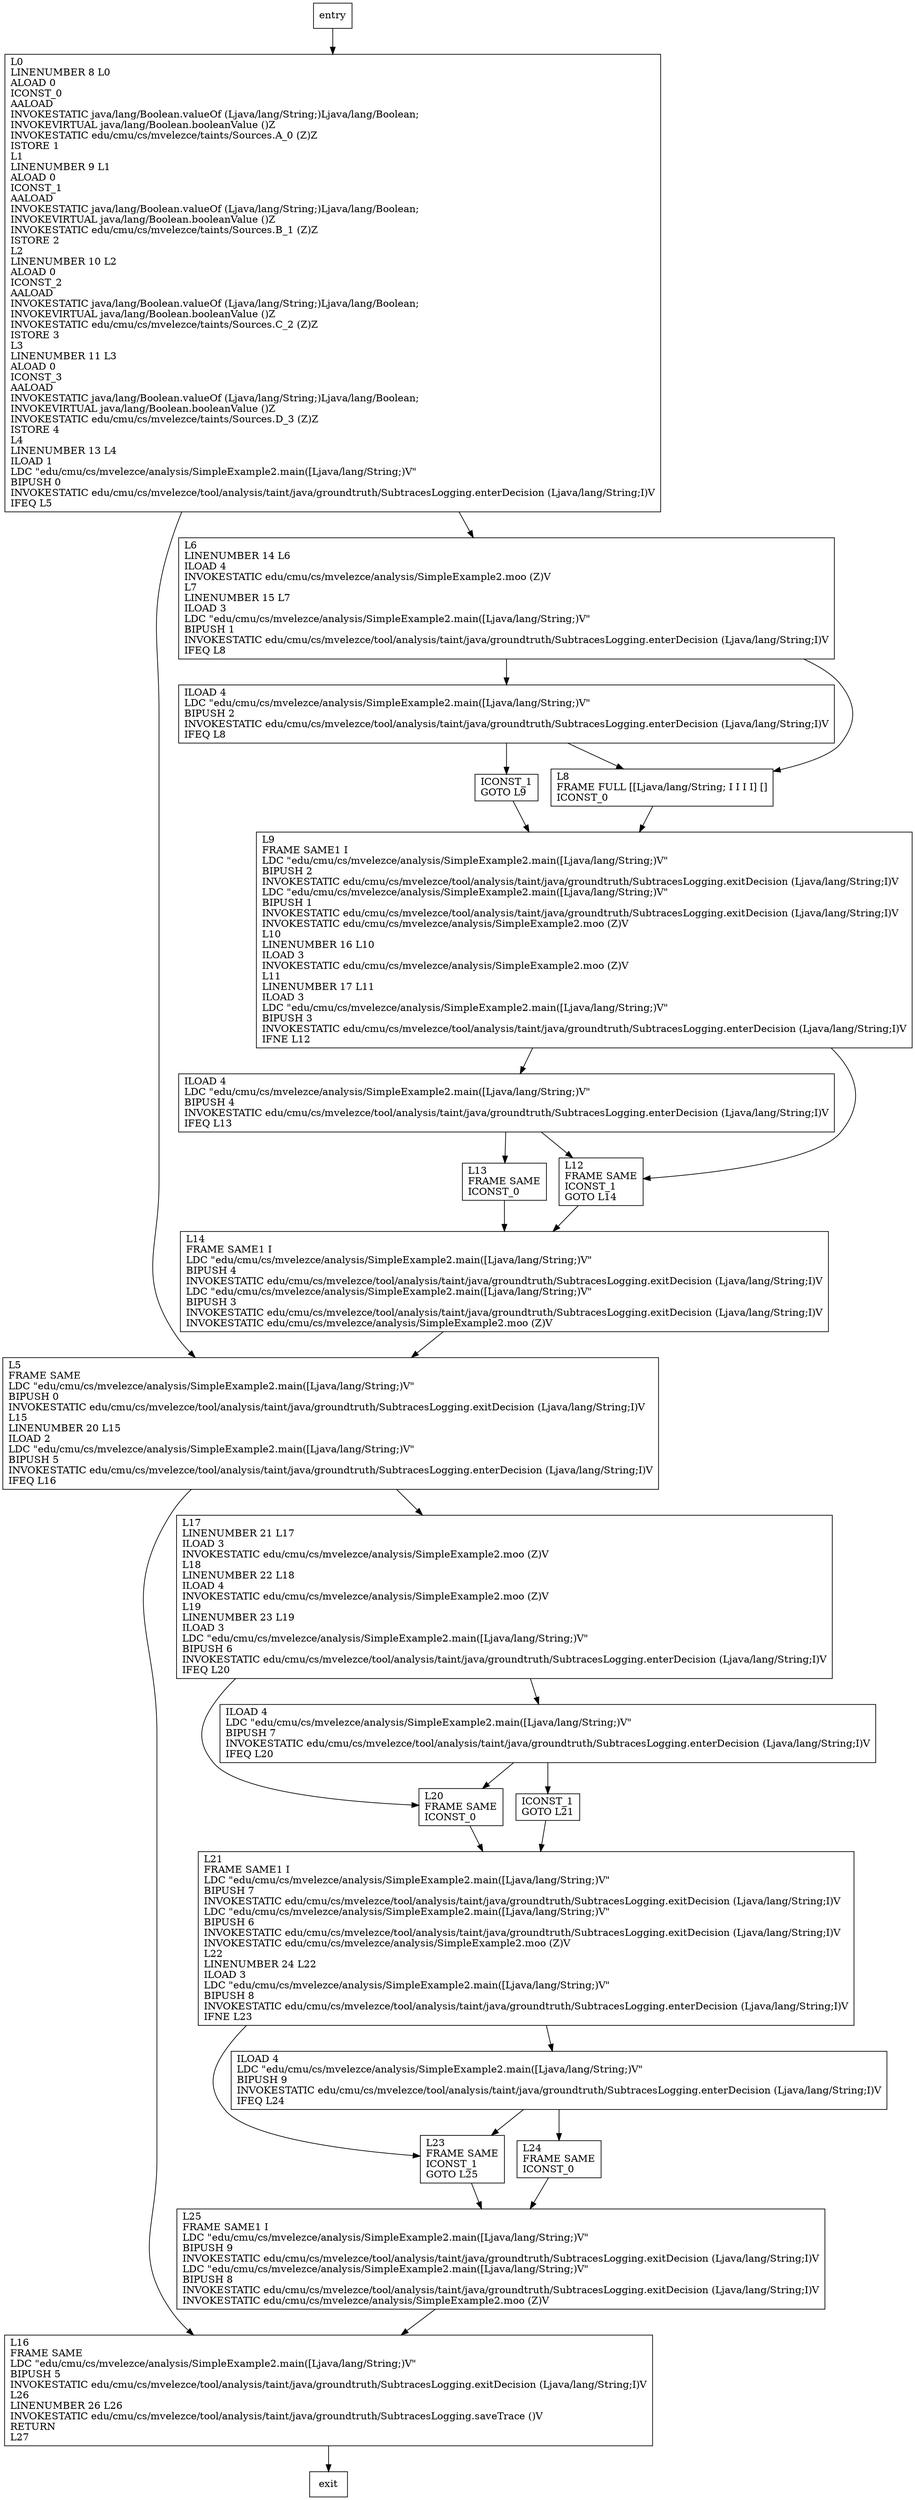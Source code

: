 digraph main {
node [shape=record];
768192757 [label="ICONST_1\lGOTO L9\l"];
1457263953 [label="L14\lFRAME SAME1 I\lLDC \"edu/cmu/cs/mvelezce/analysis/SimpleExample2.main([Ljava/lang/String;)V\"\lBIPUSH 4\lINVOKESTATIC edu/cmu/cs/mvelezce/tool/analysis/taint/java/groundtruth/SubtracesLogging.exitDecision (Ljava/lang/String;I)V\lLDC \"edu/cmu/cs/mvelezce/analysis/SimpleExample2.main([Ljava/lang/String;)V\"\lBIPUSH 3\lINVOKESTATIC edu/cmu/cs/mvelezce/tool/analysis/taint/java/groundtruth/SubtracesLogging.exitDecision (Ljava/lang/String;I)V\lINVOKESTATIC edu/cmu/cs/mvelezce/analysis/SimpleExample2.moo (Z)V\l"];
41489123 [label="L20\lFRAME SAME\lICONST_0\l"];
1270836494 [label="ILOAD 4\lLDC \"edu/cmu/cs/mvelezce/analysis/SimpleExample2.main([Ljava/lang/String;)V\"\lBIPUSH 9\lINVOKESTATIC edu/cmu/cs/mvelezce/tool/analysis/taint/java/groundtruth/SubtracesLogging.enterDecision (Ljava/lang/String;I)V\lIFEQ L24\l"];
169833205 [label="L0\lLINENUMBER 8 L0\lALOAD 0\lICONST_0\lAALOAD\lINVOKESTATIC java/lang/Boolean.valueOf (Ljava/lang/String;)Ljava/lang/Boolean;\lINVOKEVIRTUAL java/lang/Boolean.booleanValue ()Z\lINVOKESTATIC edu/cmu/cs/mvelezce/taints/Sources.A_0 (Z)Z\lISTORE 1\lL1\lLINENUMBER 9 L1\lALOAD 0\lICONST_1\lAALOAD\lINVOKESTATIC java/lang/Boolean.valueOf (Ljava/lang/String;)Ljava/lang/Boolean;\lINVOKEVIRTUAL java/lang/Boolean.booleanValue ()Z\lINVOKESTATIC edu/cmu/cs/mvelezce/taints/Sources.B_1 (Z)Z\lISTORE 2\lL2\lLINENUMBER 10 L2\lALOAD 0\lICONST_2\lAALOAD\lINVOKESTATIC java/lang/Boolean.valueOf (Ljava/lang/String;)Ljava/lang/Boolean;\lINVOKEVIRTUAL java/lang/Boolean.booleanValue ()Z\lINVOKESTATIC edu/cmu/cs/mvelezce/taints/Sources.C_2 (Z)Z\lISTORE 3\lL3\lLINENUMBER 11 L3\lALOAD 0\lICONST_3\lAALOAD\lINVOKESTATIC java/lang/Boolean.valueOf (Ljava/lang/String;)Ljava/lang/Boolean;\lINVOKEVIRTUAL java/lang/Boolean.booleanValue ()Z\lINVOKESTATIC edu/cmu/cs/mvelezce/taints/Sources.D_3 (Z)Z\lISTORE 4\lL4\lLINENUMBER 13 L4\lILOAD 1\lLDC \"edu/cmu/cs/mvelezce/analysis/SimpleExample2.main([Ljava/lang/String;)V\"\lBIPUSH 0\lINVOKESTATIC edu/cmu/cs/mvelezce/tool/analysis/taint/java/groundtruth/SubtracesLogging.enterDecision (Ljava/lang/String;I)V\lIFEQ L5\l"];
605420629 [label="L25\lFRAME SAME1 I\lLDC \"edu/cmu/cs/mvelezce/analysis/SimpleExample2.main([Ljava/lang/String;)V\"\lBIPUSH 9\lINVOKESTATIC edu/cmu/cs/mvelezce/tool/analysis/taint/java/groundtruth/SubtracesLogging.exitDecision (Ljava/lang/String;I)V\lLDC \"edu/cmu/cs/mvelezce/analysis/SimpleExample2.main([Ljava/lang/String;)V\"\lBIPUSH 8\lINVOKESTATIC edu/cmu/cs/mvelezce/tool/analysis/taint/java/groundtruth/SubtracesLogging.exitDecision (Ljava/lang/String;I)V\lINVOKESTATIC edu/cmu/cs/mvelezce/analysis/SimpleExample2.moo (Z)V\l"];
1261198850 [label="L5\lFRAME SAME\lLDC \"edu/cmu/cs/mvelezce/analysis/SimpleExample2.main([Ljava/lang/String;)V\"\lBIPUSH 0\lINVOKESTATIC edu/cmu/cs/mvelezce/tool/analysis/taint/java/groundtruth/SubtracesLogging.exitDecision (Ljava/lang/String;I)V\lL15\lLINENUMBER 20 L15\lILOAD 2\lLDC \"edu/cmu/cs/mvelezce/analysis/SimpleExample2.main([Ljava/lang/String;)V\"\lBIPUSH 5\lINVOKESTATIC edu/cmu/cs/mvelezce/tool/analysis/taint/java/groundtruth/SubtracesLogging.enterDecision (Ljava/lang/String;I)V\lIFEQ L16\l"];
1975873209 [label="ILOAD 4\lLDC \"edu/cmu/cs/mvelezce/analysis/SimpleExample2.main([Ljava/lang/String;)V\"\lBIPUSH 2\lINVOKESTATIC edu/cmu/cs/mvelezce/tool/analysis/taint/java/groundtruth/SubtracesLogging.enterDecision (Ljava/lang/String;I)V\lIFEQ L8\l"];
1052317717 [label="L13\lFRAME SAME\lICONST_0\l"];
884603232 [label="ILOAD 4\lLDC \"edu/cmu/cs/mvelezce/analysis/SimpleExample2.main([Ljava/lang/String;)V\"\lBIPUSH 7\lINVOKESTATIC edu/cmu/cs/mvelezce/tool/analysis/taint/java/groundtruth/SubtracesLogging.enterDecision (Ljava/lang/String;I)V\lIFEQ L20\l"];
26970580 [label="L21\lFRAME SAME1 I\lLDC \"edu/cmu/cs/mvelezce/analysis/SimpleExample2.main([Ljava/lang/String;)V\"\lBIPUSH 7\lINVOKESTATIC edu/cmu/cs/mvelezce/tool/analysis/taint/java/groundtruth/SubtracesLogging.exitDecision (Ljava/lang/String;I)V\lLDC \"edu/cmu/cs/mvelezce/analysis/SimpleExample2.main([Ljava/lang/String;)V\"\lBIPUSH 6\lINVOKESTATIC edu/cmu/cs/mvelezce/tool/analysis/taint/java/groundtruth/SubtracesLogging.exitDecision (Ljava/lang/String;I)V\lINVOKESTATIC edu/cmu/cs/mvelezce/analysis/SimpleExample2.moo (Z)V\lL22\lLINENUMBER 24 L22\lILOAD 3\lLDC \"edu/cmu/cs/mvelezce/analysis/SimpleExample2.main([Ljava/lang/String;)V\"\lBIPUSH 8\lINVOKESTATIC edu/cmu/cs/mvelezce/tool/analysis/taint/java/groundtruth/SubtracesLogging.enterDecision (Ljava/lang/String;I)V\lIFNE L23\l"];
271379554 [label="L16\lFRAME SAME\lLDC \"edu/cmu/cs/mvelezce/analysis/SimpleExample2.main([Ljava/lang/String;)V\"\lBIPUSH 5\lINVOKESTATIC edu/cmu/cs/mvelezce/tool/analysis/taint/java/groundtruth/SubtracesLogging.exitDecision (Ljava/lang/String;I)V\lL26\lLINENUMBER 26 L26\lINVOKESTATIC edu/cmu/cs/mvelezce/tool/analysis/taint/java/groundtruth/SubtracesLogging.saveTrace ()V\lRETURN\lL27\l"];
1697752980 [label="L9\lFRAME SAME1 I\lLDC \"edu/cmu/cs/mvelezce/analysis/SimpleExample2.main([Ljava/lang/String;)V\"\lBIPUSH 2\lINVOKESTATIC edu/cmu/cs/mvelezce/tool/analysis/taint/java/groundtruth/SubtracesLogging.exitDecision (Ljava/lang/String;I)V\lLDC \"edu/cmu/cs/mvelezce/analysis/SimpleExample2.main([Ljava/lang/String;)V\"\lBIPUSH 1\lINVOKESTATIC edu/cmu/cs/mvelezce/tool/analysis/taint/java/groundtruth/SubtracesLogging.exitDecision (Ljava/lang/String;I)V\lINVOKESTATIC edu/cmu/cs/mvelezce/analysis/SimpleExample2.moo (Z)V\lL10\lLINENUMBER 16 L10\lILOAD 3\lINVOKESTATIC edu/cmu/cs/mvelezce/analysis/SimpleExample2.moo (Z)V\lL11\lLINENUMBER 17 L11\lILOAD 3\lLDC \"edu/cmu/cs/mvelezce/analysis/SimpleExample2.main([Ljava/lang/String;)V\"\lBIPUSH 3\lINVOKESTATIC edu/cmu/cs/mvelezce/tool/analysis/taint/java/groundtruth/SubtracesLogging.enterDecision (Ljava/lang/String;I)V\lIFNE L12\l"];
1578587450 [label="ILOAD 4\lLDC \"edu/cmu/cs/mvelezce/analysis/SimpleExample2.main([Ljava/lang/String;)V\"\lBIPUSH 4\lINVOKESTATIC edu/cmu/cs/mvelezce/tool/analysis/taint/java/groundtruth/SubtracesLogging.enterDecision (Ljava/lang/String;I)V\lIFEQ L13\l"];
1470358122 [label="L6\lLINENUMBER 14 L6\lILOAD 4\lINVOKESTATIC edu/cmu/cs/mvelezce/analysis/SimpleExample2.moo (Z)V\lL7\lLINENUMBER 15 L7\lILOAD 3\lLDC \"edu/cmu/cs/mvelezce/analysis/SimpleExample2.main([Ljava/lang/String;)V\"\lBIPUSH 1\lINVOKESTATIC edu/cmu/cs/mvelezce/tool/analysis/taint/java/groundtruth/SubtracesLogging.enterDecision (Ljava/lang/String;I)V\lIFEQ L8\l"];
817299424 [label="L23\lFRAME SAME\lICONST_1\lGOTO L25\l"];
1962329560 [label="L17\lLINENUMBER 21 L17\lILOAD 3\lINVOKESTATIC edu/cmu/cs/mvelezce/analysis/SimpleExample2.moo (Z)V\lL18\lLINENUMBER 22 L18\lILOAD 4\lINVOKESTATIC edu/cmu/cs/mvelezce/analysis/SimpleExample2.moo (Z)V\lL19\lLINENUMBER 23 L19\lILOAD 3\lLDC \"edu/cmu/cs/mvelezce/analysis/SimpleExample2.main([Ljava/lang/String;)V\"\lBIPUSH 6\lINVOKESTATIC edu/cmu/cs/mvelezce/tool/analysis/taint/java/groundtruth/SubtracesLogging.enterDecision (Ljava/lang/String;I)V\lIFEQ L20\l"];
79438382 [label="L8\lFRAME FULL [[Ljava/lang/String; I I I I] []\lICONST_0\l"];
996125997 [label="L12\lFRAME SAME\lICONST_1\lGOTO L14\l"];
1124162665 [label="ICONST_1\lGOTO L21\l"];
2031951755 [label="L24\lFRAME SAME\lICONST_0\l"];
entry;
exit;
768192757 -> 1697752980;
1457263953 -> 1261198850;
41489123 -> 26970580;
1270836494 -> 817299424;
1270836494 -> 2031951755;
169833205 -> 1261198850;
169833205 -> 1470358122;
605420629 -> 271379554;
1261198850 -> 271379554;
1261198850 -> 1962329560;
1975873209 -> 768192757;
1975873209 -> 79438382;
1052317717 -> 1457263953;
884603232 -> 41489123;
884603232 -> 1124162665;
entry -> 169833205;
26970580 -> 1270836494;
26970580 -> 817299424;
271379554 -> exit;
1697752980 -> 1578587450;
1697752980 -> 996125997;
1578587450 -> 1052317717;
1578587450 -> 996125997;
1470358122 -> 1975873209;
1470358122 -> 79438382;
817299424 -> 605420629;
1962329560 -> 41489123;
1962329560 -> 884603232;
79438382 -> 1697752980;
996125997 -> 1457263953;
1124162665 -> 26970580;
2031951755 -> 605420629;
}
